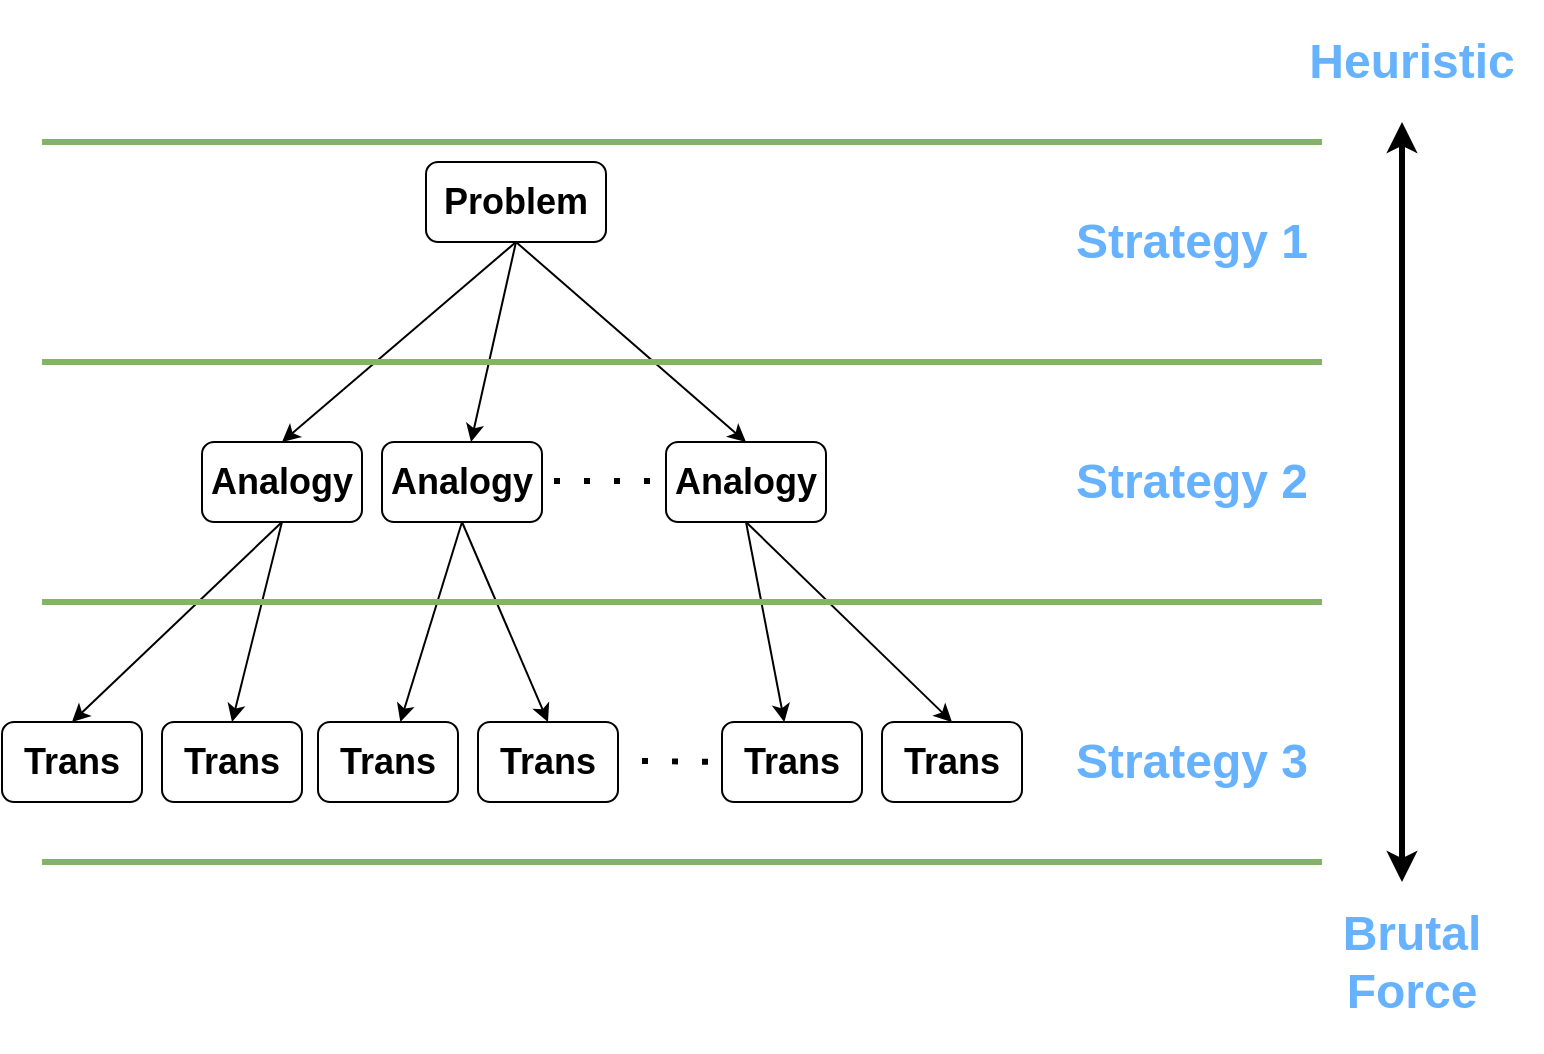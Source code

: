 <mxfile version="12.9.7" type="device"><diagram id="Z-aI4UjFzojBcJUAtjI-" name="Page-1"><mxGraphModel dx="919" dy="1599" grid="1" gridSize="10" guides="1" tooltips="1" connect="1" arrows="1" fold="1" page="1" pageScale="1" pageWidth="1000" pageHeight="1000" math="0" shadow="0"><root><mxCell id="0"/><mxCell id="1" parent="0"/><mxCell id="XpwzuZLH-MS0Lf9_r01i-1" value="&lt;h2&gt;Problem&lt;/h2&gt;" style="rounded=1;whiteSpace=wrap;html=1;" vertex="1" parent="1"><mxGeometry x="272" y="40" width="90" height="40" as="geometry"/></mxCell><mxCell id="XpwzuZLH-MS0Lf9_r01i-2" value="&lt;h2&gt;Analogy&lt;/h2&gt;" style="rounded=1;whiteSpace=wrap;html=1;" vertex="1" parent="1"><mxGeometry x="160" y="180" width="80" height="40" as="geometry"/></mxCell><mxCell id="XpwzuZLH-MS0Lf9_r01i-3" value="&lt;h2&gt;Analogy&lt;/h2&gt;" style="rounded=1;whiteSpace=wrap;html=1;" vertex="1" parent="1"><mxGeometry x="250" y="180" width="80" height="40" as="geometry"/></mxCell><mxCell id="XpwzuZLH-MS0Lf9_r01i-4" value="&lt;h2&gt;Analogy&lt;/h2&gt;" style="rounded=1;whiteSpace=wrap;html=1;" vertex="1" parent="1"><mxGeometry x="392" y="180" width="80" height="40" as="geometry"/></mxCell><mxCell id="XpwzuZLH-MS0Lf9_r01i-5" value="" style="endArrow=classic;html=1;exitX=0.5;exitY=1;exitDx=0;exitDy=0;entryX=0.5;entryY=0;entryDx=0;entryDy=0;" edge="1" parent="1" source="XpwzuZLH-MS0Lf9_r01i-1" target="XpwzuZLH-MS0Lf9_r01i-2"><mxGeometry width="50" height="50" relative="1" as="geometry"><mxPoint x="312" y="290" as="sourcePoint"/><mxPoint x="362" y="240" as="targetPoint"/></mxGeometry></mxCell><mxCell id="XpwzuZLH-MS0Lf9_r01i-6" value="" style="endArrow=classic;html=1;exitX=0.5;exitY=1;exitDx=0;exitDy=0;" edge="1" parent="1" source="XpwzuZLH-MS0Lf9_r01i-1" target="XpwzuZLH-MS0Lf9_r01i-3"><mxGeometry width="50" height="50" relative="1" as="geometry"><mxPoint x="312" y="290" as="sourcePoint"/><mxPoint x="362" y="240" as="targetPoint"/></mxGeometry></mxCell><mxCell id="XpwzuZLH-MS0Lf9_r01i-7" value="" style="endArrow=classic;html=1;exitX=0.5;exitY=1;exitDx=0;exitDy=0;entryX=0.5;entryY=0;entryDx=0;entryDy=0;" edge="1" parent="1" source="XpwzuZLH-MS0Lf9_r01i-1" target="XpwzuZLH-MS0Lf9_r01i-4"><mxGeometry width="50" height="50" relative="1" as="geometry"><mxPoint x="292" y="370" as="sourcePoint"/><mxPoint x="342" y="320" as="targetPoint"/></mxGeometry></mxCell><mxCell id="XpwzuZLH-MS0Lf9_r01i-8" value="" style="endArrow=none;dashed=1;html=1;dashPattern=1 4;strokeWidth=3;" edge="1" parent="1"><mxGeometry width="50" height="50" relative="1" as="geometry"><mxPoint x="380" y="339.5" as="sourcePoint"/><mxPoint x="420" y="340" as="targetPoint"/></mxGeometry></mxCell><mxCell id="XpwzuZLH-MS0Lf9_r01i-9" value="&lt;h2&gt;Trans&lt;/h2&gt;" style="rounded=1;whiteSpace=wrap;html=1;" vertex="1" parent="1"><mxGeometry x="60" y="320" width="70" height="40" as="geometry"/></mxCell><mxCell id="XpwzuZLH-MS0Lf9_r01i-10" value="&lt;h2&gt;Trans&lt;/h2&gt;" style="rounded=1;whiteSpace=wrap;html=1;" vertex="1" parent="1"><mxGeometry x="140" y="320" width="70" height="40" as="geometry"/></mxCell><mxCell id="XpwzuZLH-MS0Lf9_r01i-11" value="&lt;h2&gt;Trans&lt;/h2&gt;" style="rounded=1;whiteSpace=wrap;html=1;" vertex="1" parent="1"><mxGeometry x="218" y="320" width="70" height="40" as="geometry"/></mxCell><mxCell id="XpwzuZLH-MS0Lf9_r01i-12" value="&lt;h2&gt;Trans&lt;/h2&gt;" style="rounded=1;whiteSpace=wrap;html=1;" vertex="1" parent="1"><mxGeometry x="420" y="320" width="70" height="40" as="geometry"/></mxCell><mxCell id="XpwzuZLH-MS0Lf9_r01i-13" value="&lt;h2&gt;Trans&lt;/h2&gt;" style="rounded=1;whiteSpace=wrap;html=1;" vertex="1" parent="1"><mxGeometry x="500" y="320" width="70" height="40" as="geometry"/></mxCell><mxCell id="XpwzuZLH-MS0Lf9_r01i-15" value="" style="endArrow=classic;html=1;exitX=0.5;exitY=1;exitDx=0;exitDy=0;entryX=0.5;entryY=0;entryDx=0;entryDy=0;" edge="1" parent="1" source="XpwzuZLH-MS0Lf9_r01i-3" target="XpwzuZLH-MS0Lf9_r01i-22"><mxGeometry width="50" height="50" relative="1" as="geometry"><mxPoint x="138.75" y="220" as="sourcePoint"/><mxPoint x="120" y="280" as="targetPoint"/></mxGeometry></mxCell><mxCell id="XpwzuZLH-MS0Lf9_r01i-16" value="" style="endArrow=classic;html=1;exitX=0.5;exitY=1;exitDx=0;exitDy=0;entryX=0.5;entryY=0;entryDx=0;entryDy=0;" edge="1" parent="1" source="XpwzuZLH-MS0Lf9_r01i-2" target="XpwzuZLH-MS0Lf9_r01i-9"><mxGeometry width="50" height="50" relative="1" as="geometry"><mxPoint x="148.75" y="230" as="sourcePoint"/><mxPoint x="130" y="290" as="targetPoint"/></mxGeometry></mxCell><mxCell id="XpwzuZLH-MS0Lf9_r01i-17" value="" style="endArrow=none;dashed=1;html=1;dashPattern=1 4;strokeWidth=3;" edge="1" parent="1"><mxGeometry width="50" height="50" relative="1" as="geometry"><mxPoint x="336" y="199.5" as="sourcePoint"/><mxPoint x="386" y="199.5" as="targetPoint"/></mxGeometry></mxCell><mxCell id="XpwzuZLH-MS0Lf9_r01i-18" value="" style="endArrow=classic;html=1;entryX=0.5;entryY=0;entryDx=0;entryDy=0;exitX=0.5;exitY=1;exitDx=0;exitDy=0;" edge="1" parent="1" source="XpwzuZLH-MS0Lf9_r01i-2" target="XpwzuZLH-MS0Lf9_r01i-10"><mxGeometry width="50" height="50" relative="1" as="geometry"><mxPoint x="260" y="220" as="sourcePoint"/><mxPoint x="130" y="290" as="targetPoint"/></mxGeometry></mxCell><mxCell id="XpwzuZLH-MS0Lf9_r01i-19" value="" style="endArrow=classic;html=1;exitX=0.5;exitY=1;exitDx=0;exitDy=0;" edge="1" parent="1" source="XpwzuZLH-MS0Lf9_r01i-3" target="XpwzuZLH-MS0Lf9_r01i-11"><mxGeometry width="50" height="50" relative="1" as="geometry"><mxPoint x="260" y="220" as="sourcePoint"/><mxPoint x="130" y="290" as="targetPoint"/></mxGeometry></mxCell><mxCell id="XpwzuZLH-MS0Lf9_r01i-20" value="" style="endArrow=classic;html=1;exitX=0.5;exitY=1;exitDx=0;exitDy=0;" edge="1" parent="1" source="XpwzuZLH-MS0Lf9_r01i-4" target="XpwzuZLH-MS0Lf9_r01i-12"><mxGeometry width="50" height="50" relative="1" as="geometry"><mxPoint x="148.75" y="230" as="sourcePoint"/><mxPoint x="130" y="290" as="targetPoint"/></mxGeometry></mxCell><mxCell id="XpwzuZLH-MS0Lf9_r01i-21" value="" style="endArrow=classic;html=1;entryX=0.5;entryY=0;entryDx=0;entryDy=0;exitX=0.5;exitY=1;exitDx=0;exitDy=0;" edge="1" parent="1" source="XpwzuZLH-MS0Lf9_r01i-4" target="XpwzuZLH-MS0Lf9_r01i-13"><mxGeometry width="50" height="50" relative="1" as="geometry"><mxPoint x="490" y="220" as="sourcePoint"/><mxPoint x="130" y="290" as="targetPoint"/></mxGeometry></mxCell><mxCell id="XpwzuZLH-MS0Lf9_r01i-22" value="&lt;h2&gt;Trans&lt;/h2&gt;" style="rounded=1;whiteSpace=wrap;html=1;" vertex="1" parent="1"><mxGeometry x="298" y="320" width="70" height="40" as="geometry"/></mxCell><mxCell id="XpwzuZLH-MS0Lf9_r01i-24" value="" style="endArrow=none;html=1;strokeWidth=3;fillColor=#d5e8d4;strokeColor=#82b366;" edge="1" parent="1"><mxGeometry width="50" height="50" relative="1" as="geometry"><mxPoint x="80" y="260" as="sourcePoint"/><mxPoint x="720" y="260" as="targetPoint"/></mxGeometry></mxCell><mxCell id="XpwzuZLH-MS0Lf9_r01i-25" value="" style="endArrow=none;html=1;strokeWidth=3;fillColor=#d5e8d4;strokeColor=#82b366;" edge="1" parent="1"><mxGeometry width="50" height="50" relative="1" as="geometry"><mxPoint x="80" y="390" as="sourcePoint"/><mxPoint x="720" y="390" as="targetPoint"/></mxGeometry></mxCell><mxCell id="XpwzuZLH-MS0Lf9_r01i-26" value="" style="endArrow=none;html=1;strokeWidth=3;fillColor=#d5e8d4;strokeColor=#82b366;" edge="1" parent="1"><mxGeometry width="50" height="50" relative="1" as="geometry"><mxPoint x="80" y="140" as="sourcePoint"/><mxPoint x="720" y="140" as="targetPoint"/></mxGeometry></mxCell><mxCell id="XpwzuZLH-MS0Lf9_r01i-27" value="" style="endArrow=none;html=1;strokeWidth=3;fillColor=#d5e8d4;strokeColor=#82b366;" edge="1" parent="1"><mxGeometry width="50" height="50" relative="1" as="geometry"><mxPoint x="80" y="30" as="sourcePoint"/><mxPoint x="720" y="30" as="targetPoint"/></mxGeometry></mxCell><mxCell id="XpwzuZLH-MS0Lf9_r01i-29" value="&lt;h1&gt;&lt;font color=&quot;#66b2ff&quot;&gt;Strategy 1&lt;/font&gt;&lt;/h1&gt;" style="text;html=1;strokeColor=none;fillColor=none;align=center;verticalAlign=middle;whiteSpace=wrap;rounded=0;" vertex="1" parent="1"><mxGeometry x="590" y="60" width="130" height="40" as="geometry"/></mxCell><mxCell id="XpwzuZLH-MS0Lf9_r01i-30" value="&lt;h1&gt;&lt;font color=&quot;#66b2ff&quot;&gt;Strategy 2&lt;/font&gt;&lt;/h1&gt;" style="text;html=1;strokeColor=none;fillColor=none;align=center;verticalAlign=middle;whiteSpace=wrap;rounded=0;" vertex="1" parent="1"><mxGeometry x="590" y="180" width="130" height="40" as="geometry"/></mxCell><mxCell id="XpwzuZLH-MS0Lf9_r01i-31" value="&lt;h1&gt;&lt;font color=&quot;#66b2ff&quot;&gt;Strategy 3&lt;/font&gt;&lt;/h1&gt;" style="text;html=1;strokeColor=none;fillColor=none;align=center;verticalAlign=middle;whiteSpace=wrap;rounded=0;" vertex="1" parent="1"><mxGeometry x="590" y="320" width="130" height="40" as="geometry"/></mxCell><mxCell id="XpwzuZLH-MS0Lf9_r01i-32" value="" style="endArrow=classic;startArrow=classic;html=1;strokeWidth=3;" edge="1" parent="1"><mxGeometry width="50" height="50" relative="1" as="geometry"><mxPoint x="760" y="400" as="sourcePoint"/><mxPoint x="760" y="20" as="targetPoint"/></mxGeometry></mxCell><mxCell id="XpwzuZLH-MS0Lf9_r01i-33" value="&lt;h1&gt;&lt;font color=&quot;#66b2ff&quot;&gt;Brutal Force&lt;/font&gt;&lt;/h1&gt;" style="text;html=1;strokeColor=none;fillColor=none;align=center;verticalAlign=middle;whiteSpace=wrap;rounded=0;" vertex="1" parent="1"><mxGeometry x="700" y="420" width="130" height="40" as="geometry"/></mxCell><mxCell id="XpwzuZLH-MS0Lf9_r01i-34" value="&lt;h1&gt;&lt;font color=&quot;#66b2ff&quot;&gt;Heuristic&lt;/font&gt;&lt;/h1&gt;" style="text;html=1;strokeColor=none;fillColor=none;align=center;verticalAlign=middle;whiteSpace=wrap;rounded=0;" vertex="1" parent="1"><mxGeometry x="700" y="-30" width="130" height="40" as="geometry"/></mxCell></root></mxGraphModel></diagram></mxfile>